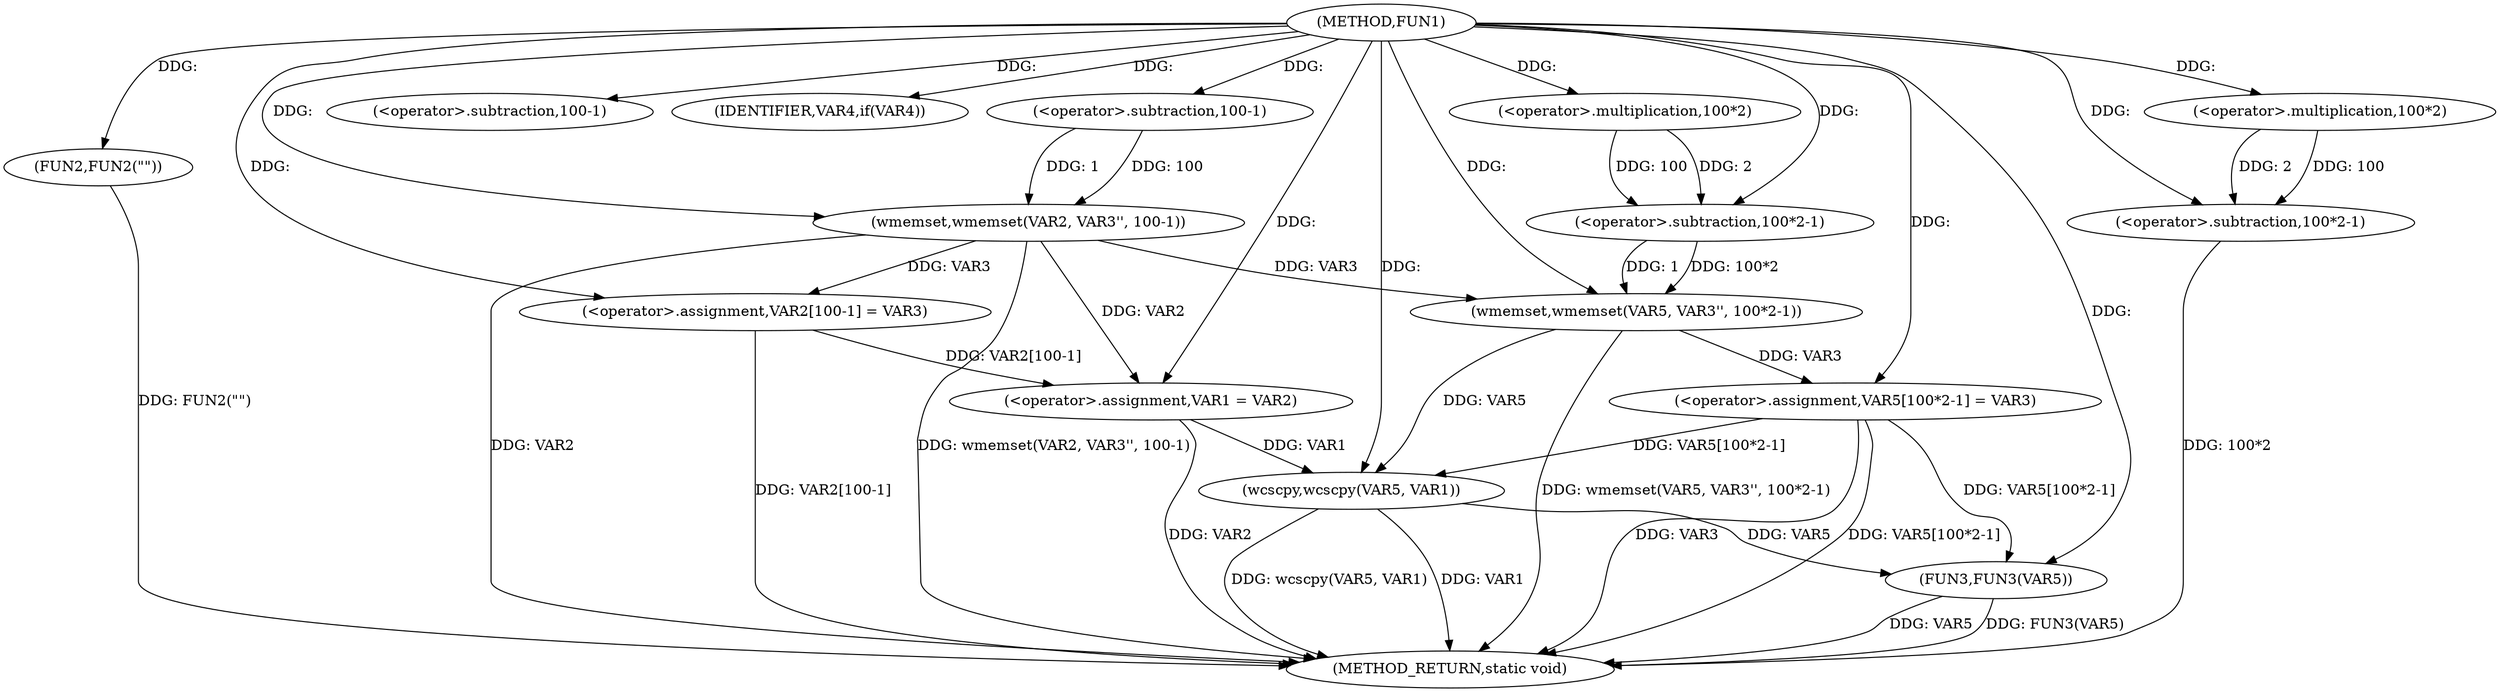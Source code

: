 digraph FUN1 {  
"1000100" [label = "(METHOD,FUN1)" ]
"1000151" [label = "(METHOD_RETURN,static void)" ]
"1000104" [label = "(wmemset,wmemset(VAR2, VAR3'', 100-1))" ]
"1000107" [label = "(<operator>.subtraction,100-1)" ]
"1000110" [label = "(<operator>.assignment,VAR2[100-1] = VAR3)" ]
"1000113" [label = "(<operator>.subtraction,100-1)" ]
"1000118" [label = "(IDENTIFIER,VAR4,if(VAR4))" ]
"1000120" [label = "(FUN2,FUN2(\"\"))" ]
"1000124" [label = "(<operator>.assignment,VAR1 = VAR2)" ]
"1000129" [label = "(wmemset,wmemset(VAR5, VAR3'', 100*2-1))" ]
"1000132" [label = "(<operator>.subtraction,100*2-1)" ]
"1000133" [label = "(<operator>.multiplication,100*2)" ]
"1000137" [label = "(<operator>.assignment,VAR5[100*2-1] = VAR3)" ]
"1000140" [label = "(<operator>.subtraction,100*2-1)" ]
"1000141" [label = "(<operator>.multiplication,100*2)" ]
"1000146" [label = "(wcscpy,wcscpy(VAR5, VAR1))" ]
"1000149" [label = "(FUN3,FUN3(VAR5))" ]
  "1000124" -> "1000151"  [ label = "DDG: VAR2"] 
  "1000104" -> "1000151"  [ label = "DDG: wmemset(VAR2, VAR3'', 100-1)"] 
  "1000104" -> "1000151"  [ label = "DDG: VAR2"] 
  "1000140" -> "1000151"  [ label = "DDG: 100*2"] 
  "1000129" -> "1000151"  [ label = "DDG: wmemset(VAR5, VAR3'', 100*2-1)"] 
  "1000137" -> "1000151"  [ label = "DDG: VAR3"] 
  "1000149" -> "1000151"  [ label = "DDG: VAR5"] 
  "1000137" -> "1000151"  [ label = "DDG: VAR5[100*2-1]"] 
  "1000146" -> "1000151"  [ label = "DDG: wcscpy(VAR5, VAR1)"] 
  "1000110" -> "1000151"  [ label = "DDG: VAR2[100-1]"] 
  "1000149" -> "1000151"  [ label = "DDG: FUN3(VAR5)"] 
  "1000146" -> "1000151"  [ label = "DDG: VAR1"] 
  "1000120" -> "1000151"  [ label = "DDG: FUN2(\"\")"] 
  "1000100" -> "1000104"  [ label = "DDG: "] 
  "1000107" -> "1000104"  [ label = "DDG: 100"] 
  "1000107" -> "1000104"  [ label = "DDG: 1"] 
  "1000100" -> "1000107"  [ label = "DDG: "] 
  "1000104" -> "1000110"  [ label = "DDG: VAR3"] 
  "1000100" -> "1000110"  [ label = "DDG: "] 
  "1000100" -> "1000113"  [ label = "DDG: "] 
  "1000100" -> "1000118"  [ label = "DDG: "] 
  "1000100" -> "1000120"  [ label = "DDG: "] 
  "1000104" -> "1000124"  [ label = "DDG: VAR2"] 
  "1000110" -> "1000124"  [ label = "DDG: VAR2[100-1]"] 
  "1000100" -> "1000124"  [ label = "DDG: "] 
  "1000100" -> "1000129"  [ label = "DDG: "] 
  "1000104" -> "1000129"  [ label = "DDG: VAR3"] 
  "1000132" -> "1000129"  [ label = "DDG: 100*2"] 
  "1000132" -> "1000129"  [ label = "DDG: 1"] 
  "1000133" -> "1000132"  [ label = "DDG: 100"] 
  "1000133" -> "1000132"  [ label = "DDG: 2"] 
  "1000100" -> "1000133"  [ label = "DDG: "] 
  "1000100" -> "1000132"  [ label = "DDG: "] 
  "1000129" -> "1000137"  [ label = "DDG: VAR3"] 
  "1000100" -> "1000137"  [ label = "DDG: "] 
  "1000141" -> "1000140"  [ label = "DDG: 100"] 
  "1000141" -> "1000140"  [ label = "DDG: 2"] 
  "1000100" -> "1000141"  [ label = "DDG: "] 
  "1000100" -> "1000140"  [ label = "DDG: "] 
  "1000129" -> "1000146"  [ label = "DDG: VAR5"] 
  "1000137" -> "1000146"  [ label = "DDG: VAR5[100*2-1]"] 
  "1000100" -> "1000146"  [ label = "DDG: "] 
  "1000124" -> "1000146"  [ label = "DDG: VAR1"] 
  "1000137" -> "1000149"  [ label = "DDG: VAR5[100*2-1]"] 
  "1000146" -> "1000149"  [ label = "DDG: VAR5"] 
  "1000100" -> "1000149"  [ label = "DDG: "] 
}
